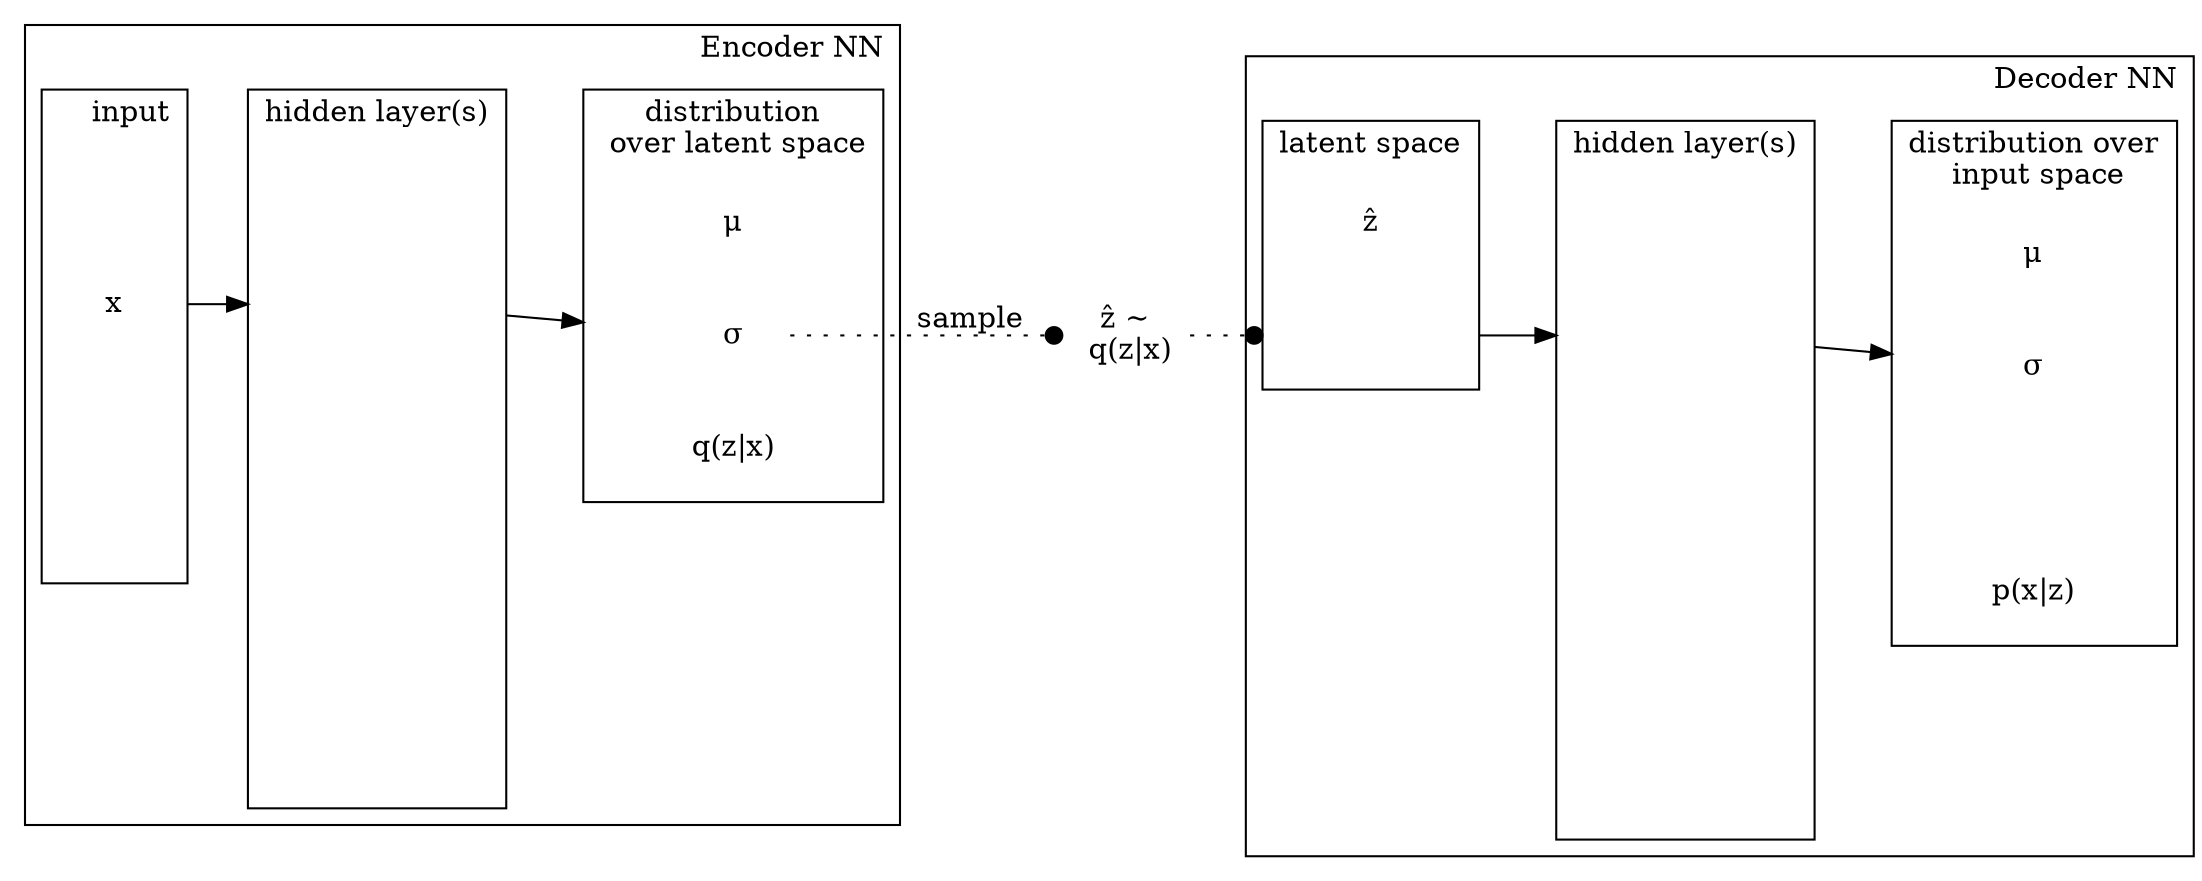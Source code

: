 digraph {
    rankdir=LR;
    compound=true;
	subgraph clusterEncoder0 {
            label="Encoder NN"; labeljust=r; labelloc=t;
        subgraph cluster_layer_e0 {
            label="input"; labeljust=r; labelloc=t;
            rank=same;
            x1 [shape=none, label=""];
            x2 [shape=none, label="x"];
            x3 [shape=none, label=""];
            x4 [shape=none, label=""];
        }
        subgraph cluster_layer_e1 {
            label="hidden layer(s)"; labeljust=r; labelloc=t;
            rank=same;
            y1 [shape=none, label=""];
            y2 [shape=none, label=""];
            y3 [shape=none, label=""];
            y4 [shape=none, label=""];
            y5 [shape=none, label=""];
            y6 [shape=none, label=""];
        }
        subgraph cluster_layer_e2 {
            label="distribution\n over latent space"; labeljust=r; labelloc=t;
            rank=same;
            z1 [shape=none, label="μ"];
            z2 [shape=none, label="σ"];
            z3 [shape=none, label="q(z|x)"];
        }
    }
	subgraph clusterDecoder0 {
            label="Decoder NN"; labeljust=r; labelloc=t;
        subgraph cluster_layer_d0 {
            label="latent space"; labeljust=r; labelloc=t;
            rank=same;
            dz1 [shape=none, label="ẑ"];
            dz2 [shape=none, label=""];
        }
        subgraph cluster_layer_d1 {
            label="hidden layer(s)"; labeljust=r; labelloc=t;
            rank=same;
            dy1 [shape=none, label=""];
            dy2 [shape=none, label=""];
            dy3 [shape=none, label=""];
            dy4 [shape=none, label=""];
            dy5 [shape=none, label=""];
            dy6 [shape=none, label=""];
        }
        subgraph cluster_layer_d2 {
            label="distribution over\n input space"; labeljust=r; labelloc=t;
            rank=same;
            dx1 [shape=none, label="μ"];
            dx2 [shape=none, label="σ"];
            dx3 [shape=none, label=""];
            dx4 [shape=none, label="p(x|z)"];
        }
    }
    z [shape=none, label="ẑ ∼\n q(z|x)"];
    //z2 -> z [ltail=cluster_layer_e2, style=dotted, arrowhead=dot, label="sample"];
    z2 -> z [style=dotted, arrowhead=dot, label="sample"];
    z -> dz2 [lhead=cluster_layer_d0,style=dotted, arrowhead=dot,];
    x2 -> y2 [ltail=cluster_layer_e0, lhead=cluster_layer_e1];
    y2 -> z2 [ltail=cluster_layer_e1, lhead=cluster_layer_e2];
    //z2 -> dz2 [ltail=cluster_layer_e2, lhead=cluster_layer_d0, style=dotted,
    //arrowhead=dot,
    //label="id"];
    dz2 -> dy2 [ltail=cluster_layer_d0, lhead=cluster_layer_d1];
    dy2 -> dx2 [ltail=cluster_layer_d1, lhead=cluster_layer_d2];
}

